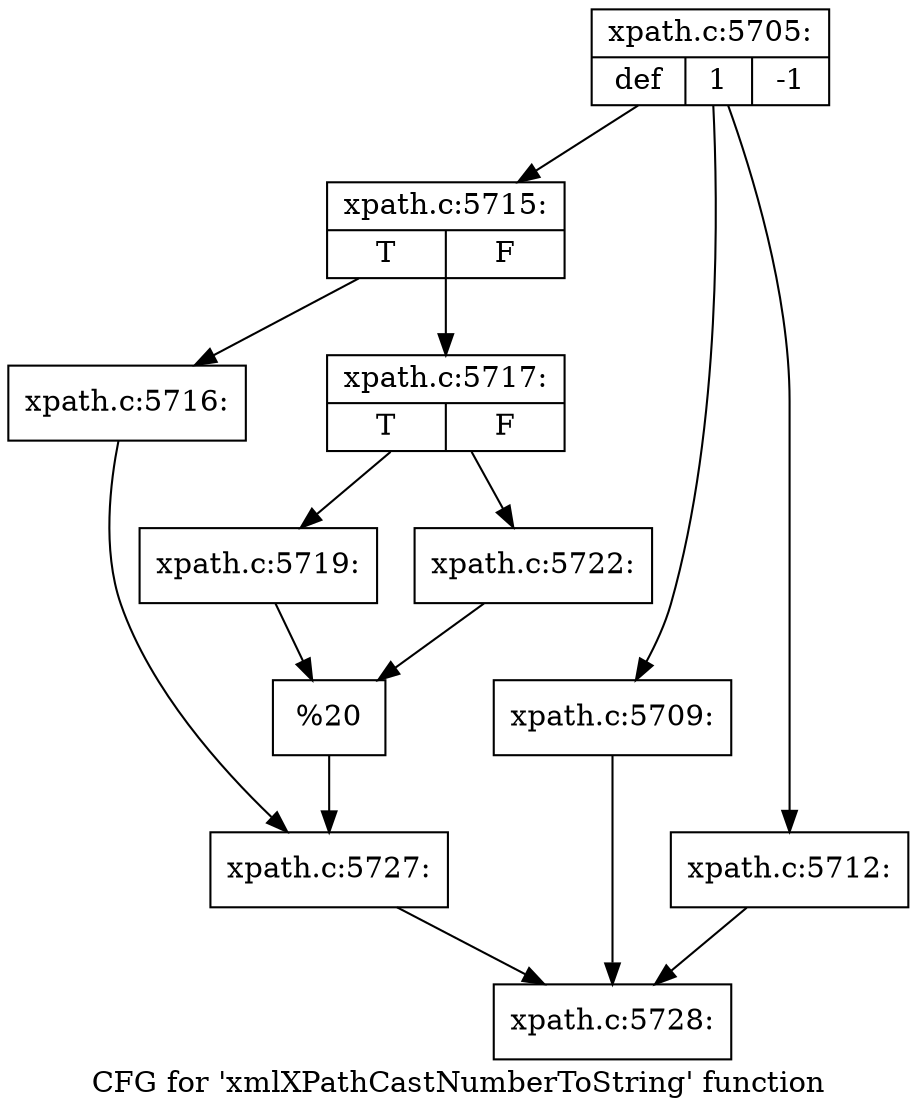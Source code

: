 digraph "CFG for 'xmlXPathCastNumberToString' function" {
	label="CFG for 'xmlXPathCastNumberToString' function";

	Node0x55e6b2605040 [shape=record,label="{xpath.c:5705:|{<s0>def|<s1>1|<s2>-1}}"];
	Node0x55e6b2605040 -> Node0x55e6b2497360;
	Node0x55e6b2605040 -> Node0x55e6b2497480;
	Node0x55e6b2605040 -> Node0x55e6b2497f40;
	Node0x55e6b2497480 [shape=record,label="{xpath.c:5709:}"];
	Node0x55e6b2497480 -> Node0x55e6b24971c0;
	Node0x55e6b2497f40 [shape=record,label="{xpath.c:5712:}"];
	Node0x55e6b2497f40 -> Node0x55e6b24971c0;
	Node0x55e6b2497360 [shape=record,label="{xpath.c:5715:|{<s0>T|<s1>F}}"];
	Node0x55e6b2497360 -> Node0x55e6b2636680;
	Node0x55e6b2497360 -> Node0x55e6b26474a0;
	Node0x55e6b2636680 [shape=record,label="{xpath.c:5716:}"];
	Node0x55e6b2636680 -> Node0x55e6b2546bc0;
	Node0x55e6b26474a0 [shape=record,label="{xpath.c:5717:|{<s0>T|<s1>F}}"];
	Node0x55e6b26474a0 -> Node0x55e6b2647f50;
	Node0x55e6b26474a0 -> Node0x55e6b2647ff0;
	Node0x55e6b2647f50 [shape=record,label="{xpath.c:5719:}"];
	Node0x55e6b2647f50 -> Node0x55e6b2647fa0;
	Node0x55e6b2647ff0 [shape=record,label="{xpath.c:5722:}"];
	Node0x55e6b2647ff0 -> Node0x55e6b2647fa0;
	Node0x55e6b2647fa0 [shape=record,label="{%20}"];
	Node0x55e6b2647fa0 -> Node0x55e6b2546bc0;
	Node0x55e6b2546bc0 [shape=record,label="{xpath.c:5727:}"];
	Node0x55e6b2546bc0 -> Node0x55e6b24971c0;
	Node0x55e6b24971c0 [shape=record,label="{xpath.c:5728:}"];
}
